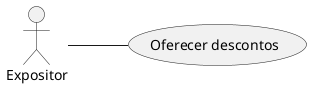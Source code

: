 @startuml
left to right direction

actor "Expositor" as Usuario

usecase "Oferecer descontos" as UC2

Usuario -- UC2

@enduml